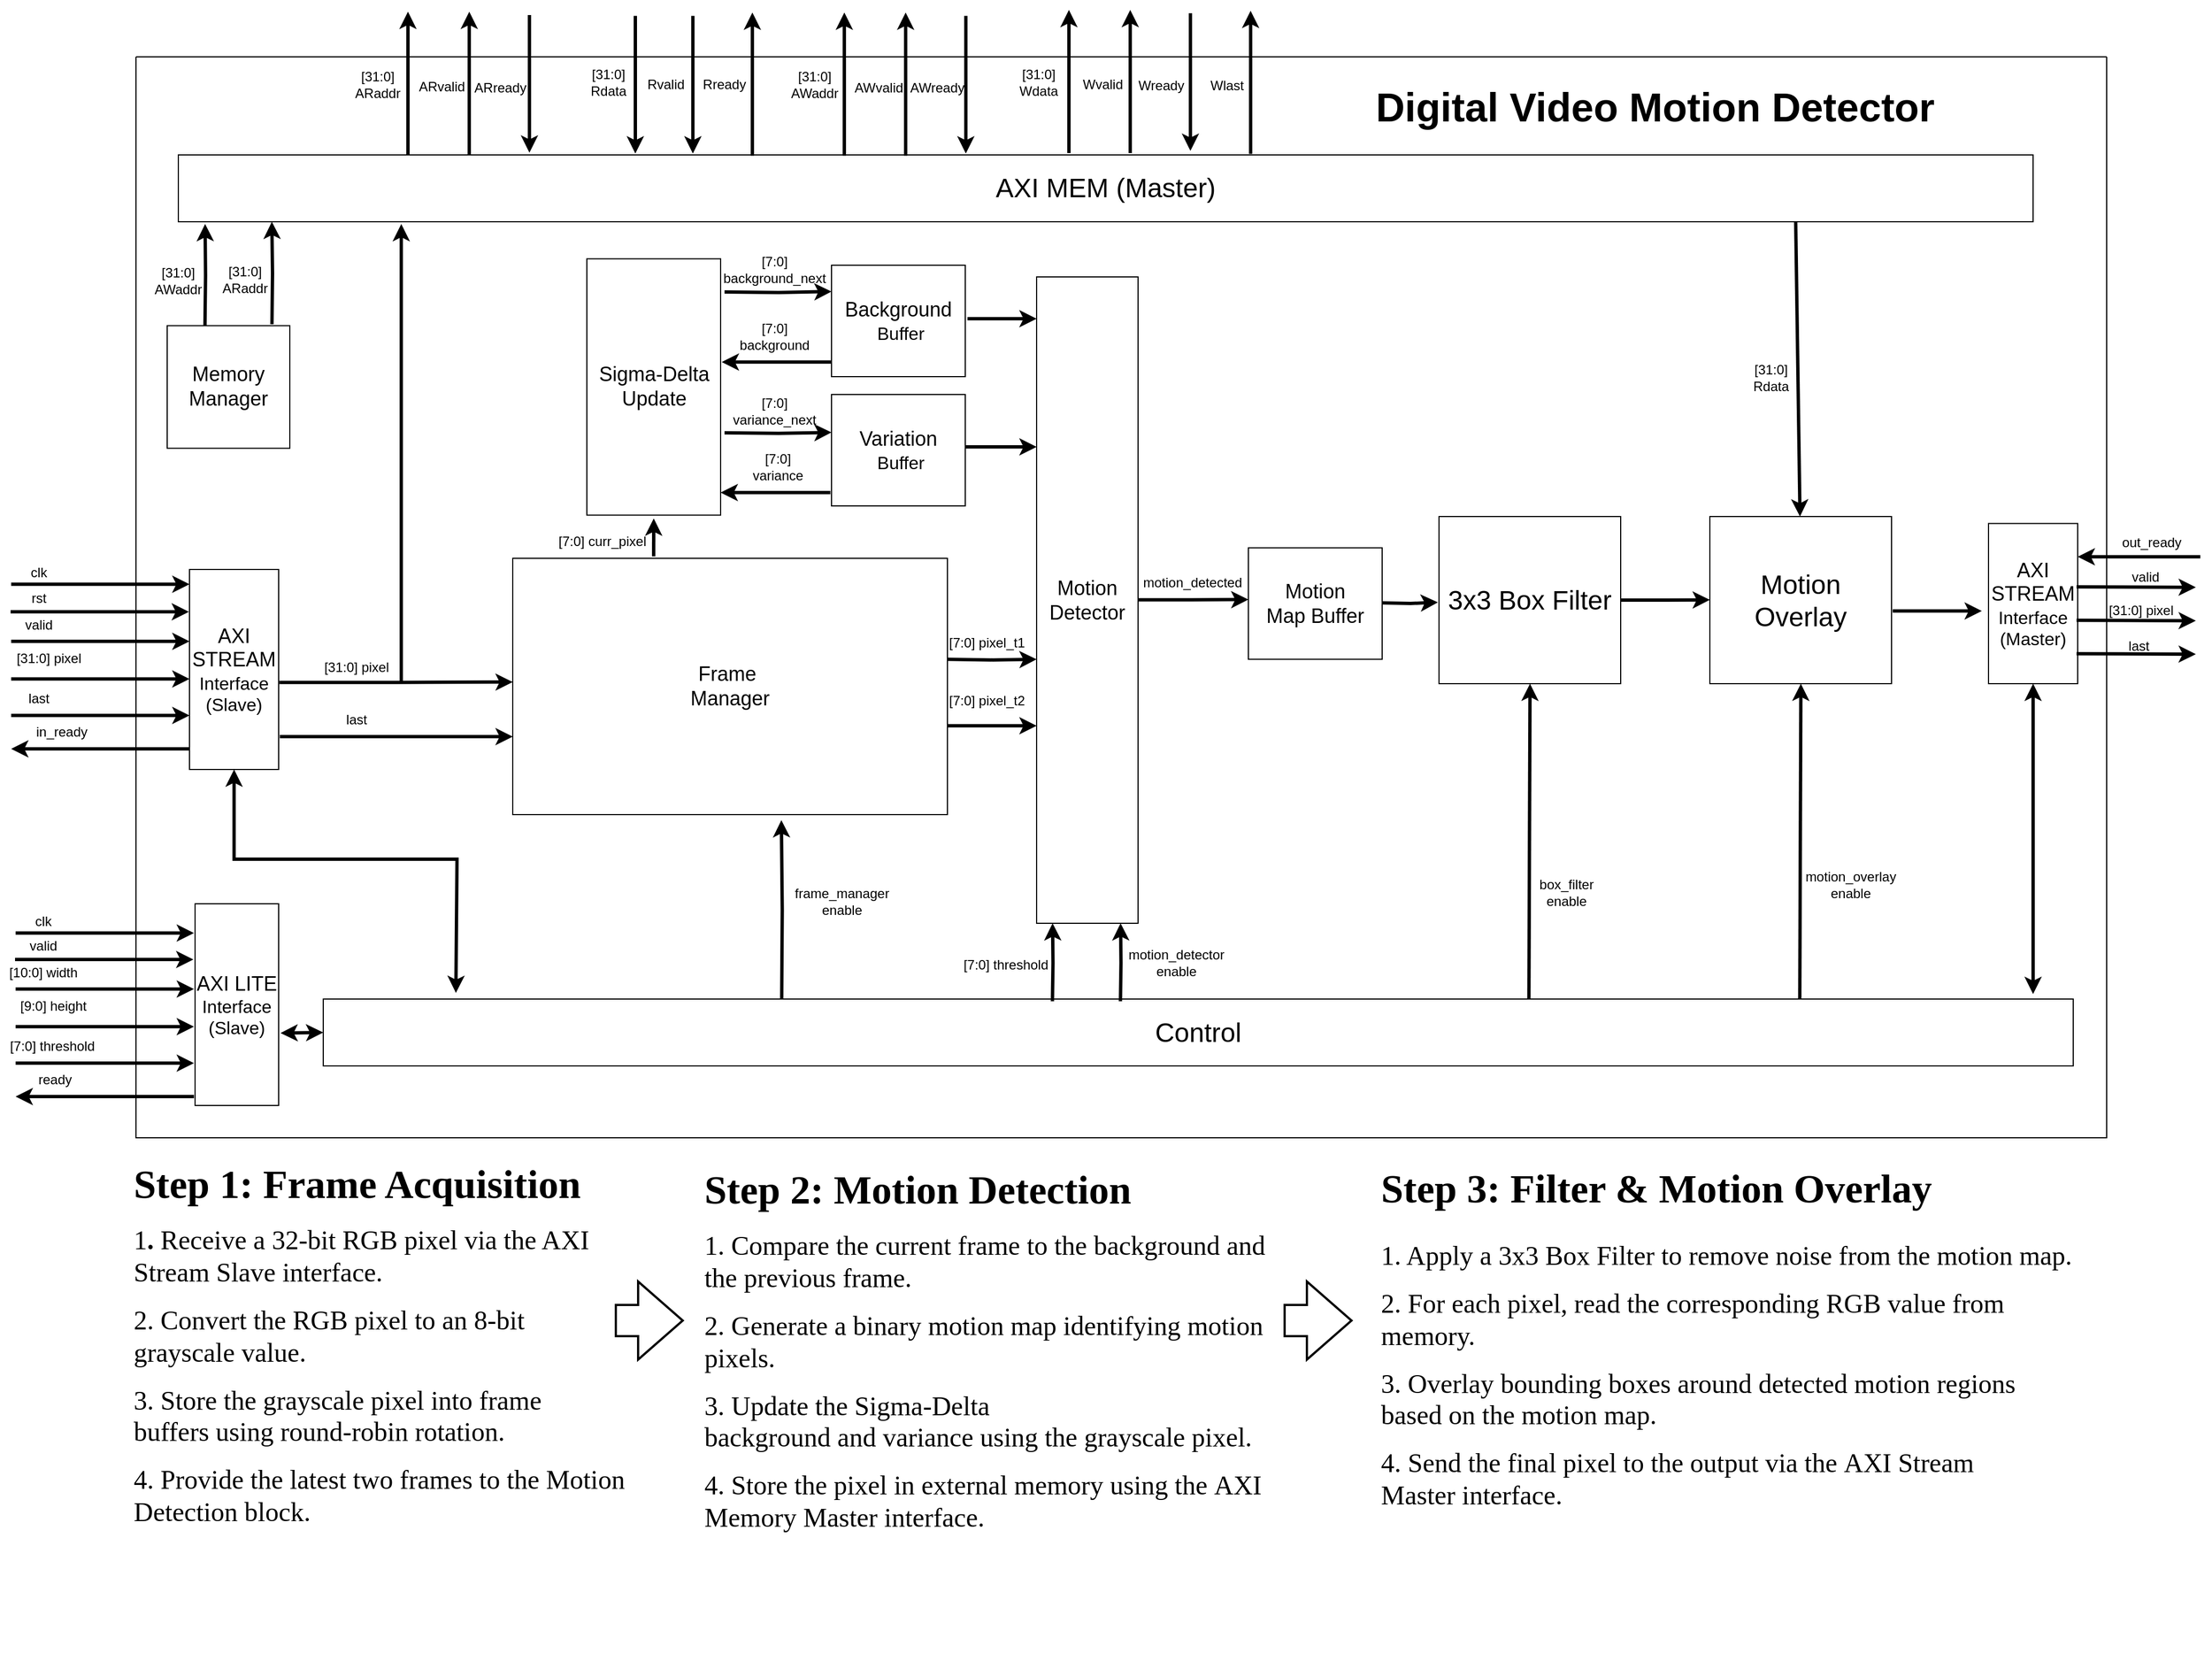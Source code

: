 <mxfile version="27.0.3">
  <diagram name="Page-1" id="8psTu5joOEkHxSPbt8DS">
    <mxGraphModel dx="3530" dy="2843" grid="1" gridSize="10" guides="1" tooltips="1" connect="1" arrows="1" fold="1" page="1" pageScale="1" pageWidth="827" pageHeight="1169" math="0" shadow="0">
      <root>
        <mxCell id="0" />
        <mxCell id="1" parent="0" />
        <mxCell id="5wcGb58u3SQSDJ49Bvyi-1" value="&lt;font style=&quot;font-size: 18px;&quot;&gt;AXI STREAM&lt;/font&gt;&lt;div&gt;&lt;font size=&quot;3&quot;&gt;Interface&lt;/font&gt;&lt;/div&gt;&lt;div&gt;&lt;font size=&quot;3&quot;&gt;(Slave)&lt;/font&gt;&lt;/div&gt;" style="rounded=0;whiteSpace=wrap;html=1;" parent="1" vertex="1">
          <mxGeometry x="160" y="20" width="80" height="179.5" as="geometry" />
        </mxCell>
        <mxCell id="5wcGb58u3SQSDJ49Bvyi-6" value="&lt;span style=&quot;font-size: 18px;&quot;&gt;Background&lt;/span&gt;&lt;br&gt;&lt;div&gt;&lt;font size=&quot;3&quot;&gt;&amp;nbsp;Buffer&lt;/font&gt;&lt;/div&gt;" style="rounded=0;whiteSpace=wrap;html=1;" parent="1" vertex="1">
          <mxGeometry x="736" y="-253" width="120" height="100" as="geometry" />
        </mxCell>
        <mxCell id="5wcGb58u3SQSDJ49Bvyi-7" value="&lt;span style=&quot;background-color: transparent; color: light-dark(rgb(0, 0, 0), rgb(255, 255, 255)); font-size: 18px;&quot;&gt;Variation&lt;/span&gt;&lt;div&gt;&lt;span style=&quot;font-size: medium; background-color: transparent; color: light-dark(rgb(0, 0, 0), rgb(255, 255, 255));&quot;&gt;&amp;nbsp;Buffer&lt;/span&gt;&lt;/div&gt;" style="rounded=0;whiteSpace=wrap;html=1;" parent="1" vertex="1">
          <mxGeometry x="736" y="-137" width="120" height="100" as="geometry" />
        </mxCell>
        <mxCell id="5wcGb58u3SQSDJ49Bvyi-8" value="&lt;font style=&quot;font-size: 24px;&quot;&gt;AXI MEM (Master)&lt;/font&gt;" style="whiteSpace=wrap;html=1;" parent="1" vertex="1">
          <mxGeometry x="150" y="-352" width="1664" height="60" as="geometry" />
        </mxCell>
        <mxCell id="5wcGb58u3SQSDJ49Bvyi-26" value="" style="edgeStyle=orthogonalEdgeStyle;rounded=0;orthogonalLoop=1;jettySize=auto;html=1;strokeWidth=3;" parent="1" edge="1">
          <mxGeometry relative="1" as="geometry">
            <mxPoint x="1110" y="47" as="targetPoint" />
            <mxPoint x="1010" y="47.28" as="sourcePoint" />
            <Array as="points">
              <mxPoint x="1059" y="47.28" />
            </Array>
          </mxGeometry>
        </mxCell>
        <mxCell id="5wcGb58u3SQSDJ49Bvyi-16" value="&lt;font style=&quot;font-size: 18px;&quot;&gt;Motion Detector&lt;/font&gt;" style="whiteSpace=wrap;html=1;" parent="1" vertex="1">
          <mxGeometry x="920" y="-242.5" width="91" height="580" as="geometry" />
        </mxCell>
        <mxCell id="5wcGb58u3SQSDJ49Bvyi-30" value="" style="edgeStyle=orthogonalEdgeStyle;rounded=0;orthogonalLoop=1;jettySize=auto;html=1;strokeWidth=3;" parent="1" source="5wcGb58u3SQSDJ49Bvyi-25" edge="1">
          <mxGeometry relative="1" as="geometry">
            <mxPoint x="1524" y="47.25" as="targetPoint" />
          </mxGeometry>
        </mxCell>
        <mxCell id="5wcGb58u3SQSDJ49Bvyi-25" value="&lt;font style=&quot;font-size: 24px;&quot;&gt;3x3 Box Filter&lt;/font&gt;" style="rounded=0;whiteSpace=wrap;html=1;" parent="1" vertex="1">
          <mxGeometry x="1281" y="-27.5" width="163" height="150" as="geometry" />
        </mxCell>
        <mxCell id="5wcGb58u3SQSDJ49Bvyi-29" value="" style="endArrow=classic;html=1;rounded=0;strokeWidth=3;exitX=0.872;exitY=0.996;exitDx=0;exitDy=0;exitPerimeter=0;" parent="1" source="5wcGb58u3SQSDJ49Bvyi-8" edge="1">
          <mxGeometry width="50" height="50" relative="1" as="geometry">
            <mxPoint x="1600" y="-290" as="sourcePoint" />
            <mxPoint x="1604.87" y="-27.5" as="targetPoint" />
          </mxGeometry>
        </mxCell>
        <mxCell id="82p9OovAjXmLQtIsP7t_-12" value="&lt;span style=&quot;font-size: 18px;&quot;&gt;Sigma-Delta&lt;/span&gt;&lt;div&gt;&lt;span style=&quot;font-size: 18px;&quot;&gt;Update&lt;/span&gt;&lt;/div&gt;" style="rounded=0;whiteSpace=wrap;html=1;" parent="1" vertex="1">
          <mxGeometry x="516.5" y="-258.75" width="120" height="230" as="geometry" />
        </mxCell>
        <mxCell id="82p9OovAjXmLQtIsP7t_-16" value="" style="edgeStyle=orthogonalEdgeStyle;rounded=0;orthogonalLoop=1;jettySize=auto;html=1;strokeWidth=3;" parent="1" edge="1">
          <mxGeometry relative="1" as="geometry">
            <mxPoint x="920" y="-205" as="targetPoint" />
            <mxPoint x="858" y="-205" as="sourcePoint" />
          </mxGeometry>
        </mxCell>
        <mxCell id="82p9OovAjXmLQtIsP7t_-17" value="" style="edgeStyle=orthogonalEdgeStyle;rounded=0;orthogonalLoop=1;jettySize=auto;html=1;strokeWidth=3;" parent="1" edge="1">
          <mxGeometry relative="1" as="geometry">
            <mxPoint x="920" y="-90" as="targetPoint" />
            <mxPoint x="856" y="-90" as="sourcePoint" />
          </mxGeometry>
        </mxCell>
        <mxCell id="82p9OovAjXmLQtIsP7t_-18" value="&lt;font style=&quot;font-size: 24px;&quot;&gt;Motion Overlay&lt;/font&gt;" style="rounded=0;whiteSpace=wrap;html=1;" parent="1" vertex="1">
          <mxGeometry x="1524" y="-27.5" width="163" height="150" as="geometry" />
        </mxCell>
        <mxCell id="5wcGb58u3SQSDJ49Bvyi-28" value="&lt;font style=&quot;font-size: 18px;&quot;&gt;AXI STREAM&lt;/font&gt;&lt;div&gt;&lt;font size=&quot;3&quot;&gt;Interface&lt;/font&gt;&lt;/div&gt;&lt;div&gt;&lt;font size=&quot;3&quot;&gt;(Master)&lt;/font&gt;&lt;/div&gt;" style="rounded=0;whiteSpace=wrap;html=1;" parent="1" vertex="1">
          <mxGeometry x="1774" y="-21.25" width="80" height="143.75" as="geometry" />
        </mxCell>
        <mxCell id="82p9OovAjXmLQtIsP7t_-20" value="" style="edgeStyle=orthogonalEdgeStyle;rounded=0;orthogonalLoop=1;jettySize=auto;html=1;strokeWidth=3;" parent="1" edge="1">
          <mxGeometry relative="1" as="geometry">
            <mxPoint x="1688" y="57.25" as="sourcePoint" />
            <mxPoint x="1768" y="57.25" as="targetPoint" />
          </mxGeometry>
        </mxCell>
        <mxCell id="1Rf1SUsvrOOBmwsHc8l4-15" value="" style="swimlane;startSize=0;" parent="1" vertex="1">
          <mxGeometry x="112" y="-440" width="1768" height="970" as="geometry" />
        </mxCell>
        <mxCell id="1Rf1SUsvrOOBmwsHc8l4-16" value="&lt;font style=&quot;font-size: 36px;&quot;&gt;&lt;b&gt;Digital Video Motion Detector&lt;/b&gt;&lt;/font&gt;" style="text;html=1;align=center;verticalAlign=middle;whiteSpace=wrap;rounded=0;" parent="1Rf1SUsvrOOBmwsHc8l4-15" vertex="1">
          <mxGeometry x="1098" y="30" width="530" height="30" as="geometry" />
        </mxCell>
        <mxCell id="1Rf1SUsvrOOBmwsHc8l4-17" value="&lt;font style=&quot;font-size: 18px;&quot;&gt;AXI LITE&lt;/font&gt;&lt;div&gt;&lt;font size=&quot;3&quot;&gt;Interface&lt;/font&gt;&lt;/div&gt;&lt;div&gt;&lt;font size=&quot;3&quot;&gt;(Slave)&lt;/font&gt;&lt;/div&gt;" style="whiteSpace=wrap;html=1;" parent="1" vertex="1">
          <mxGeometry x="165" y="320" width="75" height="181" as="geometry" />
        </mxCell>
        <mxCell id="1Rf1SUsvrOOBmwsHc8l4-18" value="&lt;font style=&quot;font-size: 24px;&quot;&gt;Control&lt;/font&gt;" style="rounded=0;whiteSpace=wrap;html=1;" parent="1" vertex="1">
          <mxGeometry x="280" y="405.5" width="1570" height="60" as="geometry" />
        </mxCell>
        <mxCell id="1Rf1SUsvrOOBmwsHc8l4-19" value="" style="endArrow=classic;startArrow=classic;html=1;rounded=0;exitX=1.022;exitY=0.641;exitDx=0;exitDy=0;entryX=0;entryY=0.5;entryDx=0;entryDy=0;strokeWidth=3;exitPerimeter=0;" parent="1" source="1Rf1SUsvrOOBmwsHc8l4-17" target="1Rf1SUsvrOOBmwsHc8l4-18" edge="1">
          <mxGeometry width="50" height="50" relative="1" as="geometry">
            <mxPoint x="354" y="125.5" as="sourcePoint" />
            <mxPoint x="404" y="75.5" as="targetPoint" />
          </mxGeometry>
        </mxCell>
        <mxCell id="NFXl4zrB0YOdTl866a_t-1" value="" style="edgeStyle=orthogonalEdgeStyle;rounded=0;orthogonalLoop=1;jettySize=auto;html=1;strokeWidth=3;" parent="1" edge="1">
          <mxGeometry relative="1" as="geometry">
            <mxPoint x="1230" y="50" as="sourcePoint" />
            <mxPoint x="1280" y="49.5" as="targetPoint" />
          </mxGeometry>
        </mxCell>
        <mxCell id="NFXl4zrB0YOdTl866a_t-2" value="&lt;span style=&quot;font-size: 18px;&quot;&gt;Motion&lt;/span&gt;&lt;div&gt;&lt;span style=&quot;font-size: 18px;&quot;&gt;Map Buffer&lt;/span&gt;&lt;/div&gt;" style="rounded=0;whiteSpace=wrap;html=1;" parent="1" vertex="1">
          <mxGeometry x="1110" y="0.62" width="120" height="100" as="geometry" />
        </mxCell>
        <mxCell id="YUo0tV-gyAyulcyTNa2H-4" value="" style="edgeStyle=orthogonalEdgeStyle;rounded=0;orthogonalLoop=1;jettySize=auto;html=1;strokeWidth=3;" parent="1" edge="1">
          <mxGeometry relative="1" as="geometry">
            <mxPoint x="920" y="160.25" as="targetPoint" />
            <mxPoint x="840" y="160.3" as="sourcePoint" />
          </mxGeometry>
        </mxCell>
        <mxCell id="YUo0tV-gyAyulcyTNa2H-10" value="" style="endArrow=classic;html=1;rounded=0;strokeWidth=3;entryX=0.5;entryY=1;entryDx=0;entryDy=0;exitX=0.978;exitY=0.007;exitDx=0;exitDy=0;exitPerimeter=0;" parent="1" edge="1">
          <mxGeometry width="50" height="50" relative="1" as="geometry">
            <mxPoint x="1604.67" y="405.5" as="sourcePoint" />
            <mxPoint x="1605.67" y="122.5" as="targetPoint" />
          </mxGeometry>
        </mxCell>
        <mxCell id="YUo0tV-gyAyulcyTNa2H-11" value="" style="endArrow=classic;html=1;rounded=0;strokeWidth=3;entryX=0.5;entryY=1;entryDx=0;entryDy=0;exitX=0.978;exitY=0.007;exitDx=0;exitDy=0;exitPerimeter=0;" parent="1" edge="1">
          <mxGeometry width="50" height="50" relative="1" as="geometry">
            <mxPoint x="1361.67" y="405.5" as="sourcePoint" />
            <mxPoint x="1362.67" y="122.5" as="targetPoint" />
          </mxGeometry>
        </mxCell>
        <mxCell id="YUo0tV-gyAyulcyTNa2H-13" value="" style="edgeStyle=orthogonalEdgeStyle;rounded=0;orthogonalLoop=1;jettySize=auto;html=1;strokeWidth=3;" parent="1" edge="1">
          <mxGeometry relative="1" as="geometry">
            <mxPoint x="995.32" y="337.5" as="targetPoint" />
            <mxPoint x="995.2" y="407.5" as="sourcePoint" />
          </mxGeometry>
        </mxCell>
        <mxCell id="YUo0tV-gyAyulcyTNa2H-15" value="" style="endArrow=classic;startArrow=classic;html=1;rounded=0;exitX=0.5;exitY=1;exitDx=0;exitDy=0;strokeWidth=3;" parent="1" source="5wcGb58u3SQSDJ49Bvyi-28" edge="1">
          <mxGeometry width="50" height="50" relative="1" as="geometry">
            <mxPoint x="620" y="700" as="sourcePoint" />
            <mxPoint x="1814" y="401" as="targetPoint" />
          </mxGeometry>
        </mxCell>
        <mxCell id="YUo0tV-gyAyulcyTNa2H-16" value="" style="endArrow=classic;startArrow=classic;html=1;rounded=0;exitX=0.5;exitY=1;exitDx=0;exitDy=0;strokeWidth=3;" parent="1" edge="1">
          <mxGeometry width="50" height="50" relative="1" as="geometry">
            <mxPoint x="200" y="199.5" as="sourcePoint" />
            <mxPoint x="399" y="400" as="targetPoint" />
            <Array as="points">
              <mxPoint x="200" y="280" />
              <mxPoint x="400" y="280" />
            </Array>
          </mxGeometry>
        </mxCell>
        <mxCell id="KWNy_G2wFi_E8i1F_-4x-1" value="&lt;span style=&quot;font-size: 18px;&quot;&gt;Frame&amp;nbsp;&lt;/span&gt;&lt;div&gt;&lt;span style=&quot;font-size: 18px;&quot;&gt;Manager&lt;/span&gt;&lt;/div&gt;" style="rounded=0;whiteSpace=wrap;html=1;" parent="1" vertex="1">
          <mxGeometry x="450" y="10" width="390" height="230" as="geometry" />
        </mxCell>
        <mxCell id="KWNy_G2wFi_E8i1F_-4x-2" value="" style="edgeStyle=orthogonalEdgeStyle;rounded=0;orthogonalLoop=1;jettySize=auto;html=1;strokeWidth=3;" parent="1" edge="1">
          <mxGeometry relative="1" as="geometry">
            <mxPoint x="920" y="100.62" as="targetPoint" />
            <mxPoint x="840" y="100.67" as="sourcePoint" />
          </mxGeometry>
        </mxCell>
        <mxCell id="Wih975mYUc9LBkL0XSU5-4" value="&lt;h3 class=&quot;&quot; data-end=&quot;190&quot; data-start=&quot;157&quot;&gt;&lt;strong data-end=&quot;190&quot; data-start=&quot;161&quot;&gt;&lt;font face=&quot;Times New Roman&quot; style=&quot;font-size: 36px;&quot;&gt;Step 1: Frame Acquisition&lt;/font&gt;&lt;/strong&gt;&lt;/h3&gt;&lt;h3 class=&quot;&quot; data-end=&quot;190&quot; data-start=&quot;157&quot;&gt;&lt;font face=&quot;Times New Roman&quot; style=&quot;font-size: 24px;&quot;&gt;&lt;span style=&quot;font-weight: normal;&quot; data-end=&quot;190&quot; data-start=&quot;161&quot;&gt;1&lt;/span&gt;&lt;strong style=&quot;&quot; data-end=&quot;190&quot; data-start=&quot;161&quot;&gt;.&amp;nbsp;&lt;/strong&gt;&lt;span style=&quot;background-color: transparent; color: light-dark(rgb(0, 0, 0), rgb(255, 255, 255)); font-weight: normal;&quot;&gt;Receive a 32-bit RGB pixel via the &lt;/span&gt;&lt;span style=&quot;background-color: transparent; color: light-dark(rgb(0, 0, 0), rgb(255, 255, 255)); font-weight: normal;&quot; data-end=&quot;248&quot; data-start=&quot;228&quot;&gt;AXI Stream Slave&lt;/span&gt;&lt;span style=&quot;background-color: transparent; color: light-dark(rgb(0, 0, 0), rgb(255, 255, 255)); font-weight: normal;&quot;&gt; interface.&lt;/span&gt;&lt;/font&gt;&lt;/h3&gt;&lt;h3 class=&quot;&quot; data-end=&quot;190&quot; data-start=&quot;157&quot;&gt;&lt;font style=&quot;background-color: transparent; color: light-dark(rgb(0, 0, 0), rgb(255, 255, 255)); font-size: 12px; font-weight: normal;&quot; face=&quot;Times New Roman&quot;&gt;&lt;span style=&quot;font-size: 24px;&quot;&gt;2.&amp;nbsp;&lt;/span&gt;&lt;/font&gt;&lt;span style=&quot;background-color: transparent; color: light-dark(rgb(0, 0, 0), rgb(255, 255, 255)); font-weight: normal; font-size: 24px; font-family: &amp;quot;Times New Roman&amp;quot;;&quot;&gt;Convert the RGB pixel to an 8-bit grayscale value.&lt;/span&gt;&lt;/h3&gt;&lt;div&gt;&lt;h3 class=&quot;&quot; data-end=&quot;377&quot; data-start=&quot;348&quot;&gt;&lt;font style=&quot;font-size: 24px;&quot; face=&quot;Times New Roman&quot;&gt;&lt;span style=&quot;background-color: transparent; color: light-dark(rgb(0, 0, 0), rgb(255, 255, 255)); font-weight: normal;&quot;&gt;3. Store the grayscale pixel into&amp;nbsp;&lt;/span&gt;&lt;span style=&quot;background-color: transparent; color: light-dark(rgb(0, 0, 0), rgb(255, 255, 255)); font-weight: normal;&quot; data-end=&quot;569&quot; data-start=&quot;552&quot;&gt;frame buffers&lt;/span&gt;&lt;span style=&quot;background-color: transparent; color: light-dark(rgb(0, 0, 0), rgb(255, 255, 255)); font-weight: normal;&quot;&gt;&amp;nbsp;using round-robin rotation.&lt;/span&gt;&lt;/font&gt;&lt;/h3&gt;&lt;/div&gt;&lt;div&gt;&lt;h3 class=&quot;&quot; data-end=&quot;377&quot; data-start=&quot;348&quot;&gt;&lt;font style=&quot;font-size: 24px;&quot; face=&quot;Times New Roman&quot;&gt;&lt;span style=&quot;background-color: transparent; color: light-dark(rgb(0, 0, 0), rgb(255, 255, 255)); font-weight: normal;&quot;&gt;4. Provide the latest two frames to the&amp;nbsp;&lt;/span&gt;&lt;span style=&quot;background-color: transparent; color: light-dark(rgb(0, 0, 0), rgb(255, 255, 255)); font-weight: normal;&quot; data-end=&quot;659&quot; data-start=&quot;639&quot;&gt;Motion Detection&lt;/span&gt;&lt;span style=&quot;background-color: transparent; color: light-dark(rgb(0, 0, 0), rgb(255, 255, 255)); font-weight: normal;&quot;&gt;&amp;nbsp;block.&lt;/span&gt;&lt;/font&gt;&lt;/h3&gt;&lt;/div&gt;&lt;div&gt;&lt;font style=&quot;font-size: 24px;&quot; face=&quot;Times New Roman&quot;&gt;&lt;span style=&quot;background-color: transparent; color: light-dark(rgb(0, 0, 0), rgb(255, 255, 255)); font-weight: normal;&quot;&gt;&lt;br&gt;&lt;/span&gt;&lt;/font&gt;&lt;/div&gt;" style="text;html=1;whiteSpace=wrap;overflow=hidden;rounded=0;" parent="1" vertex="1">
          <mxGeometry x="107.5" y="530" width="446" height="440" as="geometry" />
        </mxCell>
        <mxCell id="Wih975mYUc9LBkL0XSU5-5" value="&lt;h3 class=&quot;&quot; data-end=&quot;705&quot; data-start=&quot;673&quot;&gt;&lt;strong data-end=&quot;705&quot; data-start=&quot;677&quot;&gt;&lt;font style=&quot;font-size: 36px;&quot; face=&quot;Times New Roman&quot;&gt;Step 2: Motion Detection&lt;/font&gt;&lt;/strong&gt;&lt;/h3&gt;&lt;h3 class=&quot;&quot; data-end=&quot;705&quot; data-start=&quot;673&quot;&gt;&lt;font style=&quot;font-size: 24px;&quot; face=&quot;Times New Roman&quot;&gt;&lt;span style=&quot;background-color: transparent; color: light-dark(rgb(0, 0, 0), rgb(255, 255, 255));&quot;&gt;&lt;span style=&quot;font-weight: normal;&quot;&gt;1.&lt;/span&gt;&amp;nbsp;&lt;/span&gt;&lt;span style=&quot;background-color: transparent; color: light-dark(rgb(0, 0, 0), rgb(255, 255, 255)); font-weight: normal;&quot;&gt;Compare the current frame to the background and the previous frame.&lt;/span&gt;&lt;/font&gt;&lt;/h3&gt;&lt;h3 class=&quot;&quot; data-end=&quot;705&quot; data-start=&quot;673&quot;&gt;&lt;font style=&quot;font-size: 24px;&quot; face=&quot;Times New Roman&quot;&gt;&lt;span style=&quot;background-color: transparent; color: light-dark(rgb(0, 0, 0), rgb(255, 255, 255)); font-weight: normal;&quot;&gt;2. Generate a binary&amp;nbsp;&lt;/span&gt;&lt;span style=&quot;background-color: transparent; color: light-dark(rgb(0, 0, 0), rgb(255, 255, 255)); font-weight: normal;&quot; data-end=&quot;812&quot; data-start=&quot;798&quot;&gt;motion map&lt;/span&gt;&lt;span style=&quot;background-color: transparent; color: light-dark(rgb(0, 0, 0), rgb(255, 255, 255)); font-weight: normal;&quot;&gt;&amp;nbsp;identifying motion pixels.&lt;/span&gt;&lt;/font&gt;&lt;/h3&gt;&lt;h3 class=&quot;&quot; data-end=&quot;377&quot; data-start=&quot;348&quot;&gt;&lt;font style=&quot;font-size: 24px;&quot; face=&quot;Times New Roman&quot;&gt;&lt;span style=&quot;background-color: transparent; color: light-dark(rgb(0, 0, 0), rgb(255, 255, 255)); font-weight: normal;&quot;&gt;3. Update the&amp;nbsp;&lt;/span&gt;&lt;span style=&quot;font-weight: normal;&quot;&gt;&lt;span style=&quot;background-color: transparent; color: light-dark(rgb(0, 0, 0), rgb(255, 255, 255));&quot; data-end=&quot;472&quot; data-start=&quot;446&quot;&gt;Sigma-Delta background&lt;/span&gt;&lt;span style=&quot;background-color: transparent; color: light-dark(rgb(0, 0, 0), rgb(255, 255, 255));&quot;&gt;&amp;nbsp;&lt;/span&gt;&lt;/span&gt;&lt;span style=&quot;background-color: transparent; color: light-dark(rgb(0, 0, 0), rgb(255, 255, 255)); font-weight: normal;&quot;&gt;and&amp;nbsp;&lt;/span&gt;&lt;span style=&quot;background-color: transparent; color: light-dark(rgb(0, 0, 0), rgb(255, 255, 255)); font-weight: normal;&quot; data-end=&quot;489&quot; data-start=&quot;477&quot;&gt;variance&lt;/span&gt;&lt;span style=&quot;background-color: transparent; color: light-dark(rgb(0, 0, 0), rgb(255, 255, 255)); font-weight: normal;&quot;&gt;&amp;nbsp;using the grayscale pixel.&lt;/span&gt;&lt;/font&gt;&lt;/h3&gt;&lt;div&gt;&lt;font face=&quot;Times New Roman&quot;&gt;&lt;span style=&quot;font-size: 24px;&quot;&gt;4.&amp;nbsp;&lt;/span&gt;&lt;/font&gt;&lt;span style=&quot;font-size: 24px; font-family: &amp;quot;Times New Roman&amp;quot;; background-color: transparent; color: light-dark(rgb(0, 0, 0), rgb(255, 255, 255));&quot;&gt;Store the pixel in external memory using the&amp;nbsp;&lt;/span&gt;&lt;span style=&quot;font-size: 24px; font-family: &amp;quot;Times New Roman&amp;quot;; background-color: transparent; color: light-dark(rgb(0, 0, 0), rgb(255, 255, 255));&quot; data-end=&quot;330&quot; data-start=&quot;309&quot;&gt;AXI Memory Master&lt;/span&gt;&lt;span style=&quot;font-size: 24px; font-family: &amp;quot;Times New Roman&amp;quot;; background-color: transparent; color: light-dark(rgb(0, 0, 0), rgb(255, 255, 255));&quot;&gt;&amp;nbsp;interface.&lt;/span&gt;&lt;/div&gt;&lt;h3 class=&quot;&quot; data-end=&quot;377&quot; data-start=&quot;348&quot;&gt;&lt;div&gt;&lt;/div&gt;&lt;/h3&gt;&lt;h1 style=&quot;margin-top: 0px;&quot;&gt;&lt;ul data-end=&quot;907&quot; data-start=&quot;706&quot;&gt;&lt;br&gt;&lt;/ul&gt;&lt;/h1&gt;" style="text;html=1;whiteSpace=wrap;overflow=hidden;rounded=0;" parent="1" vertex="1">
          <mxGeometry x="620" y="535" width="508" height="460" as="geometry" />
        </mxCell>
        <mxCell id="Wih975mYUc9LBkL0XSU5-8" value="" style="verticalLabelPosition=bottom;verticalAlign=top;html=1;strokeWidth=2;shape=mxgraph.arrows2.arrow;dy=0.6;dx=40;notch=0;" parent="1" vertex="1">
          <mxGeometry x="542.5" y="659" width="60" height="70" as="geometry" />
        </mxCell>
        <mxCell id="Wih975mYUc9LBkL0XSU5-10" value="&lt;h3 class=&quot;&quot; data-end=&quot;377&quot; data-start=&quot;348&quot;&gt;&lt;strong data-end=&quot;377&quot; data-start=&quot;352&quot;&gt;&lt;font style=&quot;font-size: 36px;&quot; face=&quot;Times New Roman&quot;&gt;Step 3: Filter &amp;amp;&amp;nbsp;&lt;/font&gt;&lt;/strong&gt;&lt;strong style=&quot;background-color: transparent; color: light-dark(rgb(0, 0, 0), rgb(255, 255, 255)); font-size: 12px;&quot; data-end=&quot;953&quot; data-start=&quot;918&quot;&gt;&lt;font style=&quot;font-size: 36px;&quot; face=&quot;Times New Roman&quot;&gt;Motion Overlay&amp;nbsp;&lt;/font&gt;&lt;/strong&gt;&lt;/h3&gt;&lt;h1 style=&quot;margin-top: 0px;&quot;&gt;&lt;ul data-end=&quot;907&quot; data-start=&quot;706&quot;&gt;&lt;/ul&gt;&lt;/h1&gt;&lt;h3 class=&quot;&quot; data-end=&quot;377&quot; data-start=&quot;348&quot;&gt;&lt;span style=&quot;font-size: 24px; font-family: &amp;quot;Times New Roman&amp;quot;; background-color: transparent; color: light-dark(rgb(0, 0, 0), rgb(255, 255, 255)); font-weight: normal;&quot;&gt;1. Apply a&amp;nbsp;&lt;/span&gt;&lt;span style=&quot;font-size: 24px; font-family: &amp;quot;Times New Roman&amp;quot;; background-color: transparent; color: light-dark(rgb(0, 0, 0), rgb(255, 255, 255)); font-weight: normal;&quot; data-end=&quot;870&quot; data-start=&quot;852&quot;&gt;3x3 Box Filter&lt;/span&gt;&lt;span style=&quot;font-size: 24px; font-family: &amp;quot;Times New Roman&amp;quot;; background-color: transparent; color: light-dark(rgb(0, 0, 0), rgb(255, 255, 255)); font-weight: normal;&quot;&gt;&amp;nbsp;to remove noise from the motion map.&lt;/span&gt;&lt;/h3&gt;&lt;div&gt;&lt;h3 class=&quot;&quot; data-end=&quot;953&quot; data-start=&quot;914&quot;&gt;&lt;font style=&quot;font-size: 24px;&quot; face=&quot;Times New Roman&quot;&gt;&lt;span style=&quot;background-color: transparent; color: light-dark(rgb(0, 0, 0), rgb(255, 255, 255));&quot;&gt;&lt;span style=&quot;font-weight: normal;&quot;&gt;2.&lt;/span&gt;&amp;nbsp;&lt;/span&gt;&lt;span style=&quot;background-color: transparent; color: light-dark(rgb(0, 0, 0), rgb(255, 255, 255)); font-weight: normal;&quot;&gt;For each pixel, read the corresponding RGB value from memory.&lt;/span&gt;&lt;/font&gt;&lt;/h3&gt;&lt;h3 class=&quot;&quot; data-end=&quot;953&quot; data-start=&quot;914&quot;&gt;&lt;font style=&quot;font-size: 24px;&quot; face=&quot;Times New Roman&quot;&gt;&lt;span style=&quot;background-color: transparent; color: light-dark(rgb(0, 0, 0), rgb(255, 255, 255)); font-weight: normal;&quot;&gt;3. Overlay&amp;nbsp;&lt;/span&gt;&lt;span style=&quot;font-weight: normal;&quot;&gt;&lt;span style=&quot;background-color: transparent; color: light-dark(rgb(0, 0, 0), rgb(255, 255, 255));&quot; data-end=&quot;1048&quot; data-start=&quot;1030&quot;&gt;bounding boxes&lt;/span&gt;&lt;span style=&quot;background-color: transparent; color: light-dark(rgb(0, 0, 0), rgb(255, 255, 255));&quot;&gt;&amp;nbsp;&lt;/span&gt;&lt;/span&gt;&lt;span style=&quot;background-color: transparent; color: light-dark(rgb(0, 0, 0), rgb(255, 255, 255)); font-weight: normal;&quot;&gt;around detected motion regions based on the motion map.&lt;/span&gt;&lt;/font&gt;&lt;/h3&gt;&lt;h3 class=&quot;&quot; data-end=&quot;953&quot; data-start=&quot;914&quot;&gt;&lt;font style=&quot;font-size: 24px;&quot; face=&quot;Times New Roman&quot;&gt;&lt;span style=&quot;background-color: transparent; color: light-dark(rgb(0, 0, 0), rgb(255, 255, 255)); font-weight: normal;&quot;&gt;4. Send the final pixel to the output via the&amp;nbsp;&lt;/span&gt;&lt;span style=&quot;background-color: transparent; color: light-dark(rgb(0, 0, 0), rgb(255, 255, 255)); font-weight: normal;&quot; data-end=&quot;1173&quot; data-start=&quot;1152&quot;&gt;AXI Stream Master&lt;/span&gt;&lt;span style=&quot;background-color: transparent; color: light-dark(rgb(0, 0, 0), rgb(255, 255, 255)); font-weight: normal;&quot;&gt;&amp;nbsp;interface.&lt;/span&gt;&lt;/font&gt;&lt;/h3&gt;&lt;/div&gt;" style="text;html=1;whiteSpace=wrap;overflow=hidden;rounded=0;" parent="1" vertex="1">
          <mxGeometry x="1226.5" y="534" width="630" height="420" as="geometry" />
        </mxCell>
        <mxCell id="Wih975mYUc9LBkL0XSU5-12" value="" style="verticalLabelPosition=bottom;verticalAlign=top;html=1;strokeWidth=2;shape=mxgraph.arrows2.arrow;dy=0.6;dx=40;notch=0;" parent="1" vertex="1">
          <mxGeometry x="1142.5" y="659" width="60" height="70" as="geometry" />
        </mxCell>
        <mxCell id="dtxXoNMcvbrdOsO5oj5G-2" value="" style="edgeStyle=orthogonalEdgeStyle;rounded=0;orthogonalLoop=1;jettySize=auto;html=1;strokeWidth=3;exitX=1.008;exitY=0.565;exitDx=0;exitDy=0;exitPerimeter=0;" parent="1" source="5wcGb58u3SQSDJ49Bvyi-1" edge="1">
          <mxGeometry relative="1" as="geometry">
            <mxPoint x="450" y="121" as="targetPoint" />
            <mxPoint x="250" y="121" as="sourcePoint" />
          </mxGeometry>
        </mxCell>
        <mxCell id="dtxXoNMcvbrdOsO5oj5G-5" value="&lt;span style=&quot;font-size: 18px;&quot;&gt;Memory&lt;/span&gt;&lt;br&gt;&lt;div&gt;&lt;span style=&quot;font-size: 18px;&quot;&gt;Manager&lt;/span&gt;&lt;/div&gt;" style="rounded=0;whiteSpace=wrap;html=1;" parent="1" vertex="1">
          <mxGeometry x="140" y="-198.75" width="110" height="110" as="geometry" />
        </mxCell>
        <mxCell id="dtxXoNMcvbrdOsO5oj5G-6" value="" style="edgeStyle=orthogonalEdgeStyle;rounded=0;orthogonalLoop=1;jettySize=auto;html=1;strokeWidth=3;" parent="1" edge="1">
          <mxGeometry relative="1" as="geometry">
            <mxPoint x="174" y="-290" as="targetPoint" />
            <mxPoint x="173.89" y="-198.75" as="sourcePoint" />
          </mxGeometry>
        </mxCell>
        <mxCell id="dtxXoNMcvbrdOsO5oj5G-9" value="" style="edgeStyle=orthogonalEdgeStyle;rounded=0;orthogonalLoop=1;jettySize=auto;html=1;strokeWidth=3;exitX=0.487;exitY=0;exitDx=0;exitDy=0;exitPerimeter=0;" parent="1" edge="1">
          <mxGeometry relative="1" as="geometry">
            <mxPoint x="576.5" y="-25.75" as="targetPoint" />
            <mxPoint x="576.43" y="8.25" as="sourcePoint" />
          </mxGeometry>
        </mxCell>
        <mxCell id="XOc9_vDRdyOMPMZFaufi-3" value="" style="endArrow=classic;html=1;rounded=0;exitX=0;exitY=0.318;exitDx=0;exitDy=0;exitPerimeter=0;strokeWidth=3;" edge="1" parent="1">
          <mxGeometry width="50" height="50" relative="1" as="geometry">
            <mxPoint x="160" y="181" as="sourcePoint" />
            <mxPoint y="181" as="targetPoint" />
          </mxGeometry>
        </mxCell>
        <mxCell id="XOc9_vDRdyOMPMZFaufi-4" value="" style="endArrow=classic;html=1;rounded=0;strokeWidth=3;" edge="1" parent="1">
          <mxGeometry width="50" height="50" relative="1" as="geometry">
            <mxPoint y="151" as="sourcePoint" />
            <mxPoint x="160" y="151" as="targetPoint" />
          </mxGeometry>
        </mxCell>
        <mxCell id="XOc9_vDRdyOMPMZFaufi-8" value="[31:0] pixel" style="text;html=1;align=center;verticalAlign=middle;whiteSpace=wrap;rounded=0;" vertex="1" parent="1">
          <mxGeometry x="-1.5" y="84.5" width="70" height="30" as="geometry" />
        </mxCell>
        <mxCell id="XOc9_vDRdyOMPMZFaufi-9" value="valid" style="text;html=1;align=center;verticalAlign=middle;whiteSpace=wrap;rounded=0;" vertex="1" parent="1">
          <mxGeometry x="-10" y="54.5" width="70" height="30" as="geometry" />
        </mxCell>
        <mxCell id="XOc9_vDRdyOMPMZFaufi-10" value="last" style="text;html=1;align=center;verticalAlign=middle;whiteSpace=wrap;rounded=0;" vertex="1" parent="1">
          <mxGeometry x="-10" y="121" width="70" height="30" as="geometry" />
        </mxCell>
        <mxCell id="XOc9_vDRdyOMPMZFaufi-11" value="in_ready" style="text;html=1;align=center;verticalAlign=middle;resizable=0;points=[];autosize=1;strokeColor=none;fillColor=none;" vertex="1" parent="1">
          <mxGeometry x="9.5" y="151" width="70" height="30" as="geometry" />
        </mxCell>
        <mxCell id="XOc9_vDRdyOMPMZFaufi-27" value="[7:0] pixel_t1" style="text;html=1;align=center;verticalAlign=middle;resizable=0;points=[];autosize=1;strokeColor=none;fillColor=none;" vertex="1" parent="1">
          <mxGeometry x="830" y="70.62" width="90" height="30" as="geometry" />
        </mxCell>
        <mxCell id="XOc9_vDRdyOMPMZFaufi-28" value="[7:0] pixel_t2" style="text;html=1;align=center;verticalAlign=middle;resizable=0;points=[];autosize=1;strokeColor=none;fillColor=none;" vertex="1" parent="1">
          <mxGeometry x="830" y="122.5" width="90" height="30" as="geometry" />
        </mxCell>
        <mxCell id="XOc9_vDRdyOMPMZFaufi-29" value="[7:0] curr_pixel" style="text;html=1;align=center;verticalAlign=middle;resizable=0;points=[];autosize=1;strokeColor=none;fillColor=none;" vertex="1" parent="1">
          <mxGeometry x="480" y="-20" width="100" height="30" as="geometry" />
        </mxCell>
        <mxCell id="XOc9_vDRdyOMPMZFaufi-31" value="" style="edgeStyle=orthogonalEdgeStyle;rounded=0;orthogonalLoop=1;jettySize=auto;html=1;strokeWidth=3;" edge="1" parent="1">
          <mxGeometry relative="1" as="geometry">
            <mxPoint x="736" y="-229.42" as="targetPoint" />
            <mxPoint x="640" y="-229" as="sourcePoint" />
          </mxGeometry>
        </mxCell>
        <mxCell id="XOc9_vDRdyOMPMZFaufi-32" value="" style="edgeStyle=orthogonalEdgeStyle;rounded=0;orthogonalLoop=1;jettySize=auto;html=1;strokeWidth=3;" edge="1" parent="1">
          <mxGeometry relative="1" as="geometry">
            <mxPoint x="736" y="-103.0" as="targetPoint" />
            <mxPoint x="640" y="-102.58" as="sourcePoint" />
          </mxGeometry>
        </mxCell>
        <mxCell id="XOc9_vDRdyOMPMZFaufi-34" value="clk" style="text;html=1;align=center;verticalAlign=middle;whiteSpace=wrap;rounded=0;" vertex="1" parent="1">
          <mxGeometry x="-10" y="8" width="70" height="30" as="geometry" />
        </mxCell>
        <mxCell id="XOc9_vDRdyOMPMZFaufi-36" value="rst" style="text;html=1;align=center;verticalAlign=middle;whiteSpace=wrap;rounded=0;" vertex="1" parent="1">
          <mxGeometry x="-10" y="31.0" width="70" height="30" as="geometry" />
        </mxCell>
        <mxCell id="XOc9_vDRdyOMPMZFaufi-39" value="" style="edgeStyle=orthogonalEdgeStyle;rounded=0;orthogonalLoop=1;jettySize=auto;html=1;strokeWidth=3;entryX=1;entryY=0.5;entryDx=0;entryDy=0;" edge="1" parent="1">
          <mxGeometry relative="1" as="geometry">
            <mxPoint x="691" y="244.99" as="targetPoint" />
            <mxPoint x="691.3" y="404.99" as="sourcePoint" />
          </mxGeometry>
        </mxCell>
        <mxCell id="XOc9_vDRdyOMPMZFaufi-40" value="frame_manager&lt;div&gt;enable&lt;/div&gt;" style="text;html=1;align=center;verticalAlign=middle;resizable=0;points=[];autosize=1;strokeColor=none;fillColor=none;" vertex="1" parent="1">
          <mxGeometry x="690" y="297.5" width="110" height="40" as="geometry" />
        </mxCell>
        <mxCell id="XOc9_vDRdyOMPMZFaufi-41" value="[31:0] pixel" style="text;html=1;align=center;verticalAlign=middle;whiteSpace=wrap;rounded=0;" vertex="1" parent="1">
          <mxGeometry x="275" y="92.5" width="70" height="30" as="geometry" />
        </mxCell>
        <mxCell id="XOc9_vDRdyOMPMZFaufi-42" value="motion_detector&lt;div&gt;enable&lt;/div&gt;" style="text;html=1;align=center;verticalAlign=middle;resizable=0;points=[];autosize=1;strokeColor=none;fillColor=none;" vertex="1" parent="1">
          <mxGeometry x="990" y="353" width="110" height="40" as="geometry" />
        </mxCell>
        <mxCell id="XOc9_vDRdyOMPMZFaufi-45" value="" style="edgeStyle=orthogonalEdgeStyle;rounded=0;orthogonalLoop=1;jettySize=auto;html=1;strokeWidth=3;" edge="1" parent="1">
          <mxGeometry relative="1" as="geometry">
            <mxPoint x="411" y="-480.5" as="targetPoint" />
            <mxPoint x="411" y="-352" as="sourcePoint" />
          </mxGeometry>
        </mxCell>
        <mxCell id="XOc9_vDRdyOMPMZFaufi-46" value="" style="edgeStyle=orthogonalEdgeStyle;rounded=0;orthogonalLoop=1;jettySize=auto;html=1;strokeWidth=3;" edge="1" parent="1">
          <mxGeometry relative="1" as="geometry">
            <mxPoint x="465" y="-354" as="targetPoint" />
            <mxPoint x="465" y="-477.5" as="sourcePoint" />
          </mxGeometry>
        </mxCell>
        <mxCell id="XOc9_vDRdyOMPMZFaufi-47" value="" style="edgeStyle=orthogonalEdgeStyle;rounded=0;orthogonalLoop=1;jettySize=auto;html=1;strokeWidth=3;" edge="1" parent="1">
          <mxGeometry relative="1" as="geometry">
            <mxPoint x="356" y="-480.5" as="targetPoint" />
            <mxPoint x="356" y="-352" as="sourcePoint" />
          </mxGeometry>
        </mxCell>
        <mxCell id="XOc9_vDRdyOMPMZFaufi-54" value="ARready" style="text;html=1;align=center;verticalAlign=middle;whiteSpace=wrap;rounded=0;" vertex="1" parent="1">
          <mxGeometry x="409" y="-427.5" width="60" height="30" as="geometry" />
        </mxCell>
        <mxCell id="XOc9_vDRdyOMPMZFaufi-55" value="[31:0] AWaddr" style="text;html=1;align=center;verticalAlign=middle;whiteSpace=wrap;rounded=0;" vertex="1" parent="1">
          <mxGeometry x="120" y="-254.5" width="60" height="30" as="geometry" />
        </mxCell>
        <mxCell id="XOc9_vDRdyOMPMZFaufi-56" value="ARvalid" style="text;html=1;align=center;verticalAlign=middle;resizable=0;points=[];autosize=1;strokeColor=none;fillColor=none;" vertex="1" parent="1">
          <mxGeometry x="356" y="-428" width="60" height="30" as="geometry" />
        </mxCell>
        <mxCell id="XOc9_vDRdyOMPMZFaufi-62" value="" style="edgeStyle=orthogonalEdgeStyle;rounded=0;orthogonalLoop=1;jettySize=auto;html=1;strokeWidth=3;" edge="1" parent="1">
          <mxGeometry relative="1" as="geometry">
            <mxPoint x="233.89" y="-292" as="targetPoint" />
            <mxPoint x="234" y="-200" as="sourcePoint" />
          </mxGeometry>
        </mxCell>
        <mxCell id="XOc9_vDRdyOMPMZFaufi-67" value="[31:0] ARaddr" style="text;html=1;align=center;verticalAlign=middle;whiteSpace=wrap;rounded=0;" vertex="1" parent="1">
          <mxGeometry x="180" y="-254.75" width="60" height="30" as="geometry" />
        </mxCell>
        <mxCell id="XOc9_vDRdyOMPMZFaufi-69" value="" style="edgeStyle=orthogonalEdgeStyle;rounded=0;orthogonalLoop=1;jettySize=auto;html=1;strokeWidth=3;exitX=-0.008;exitY=0.88;exitDx=0;exitDy=0;exitPerimeter=0;" edge="1" parent="1" source="5wcGb58u3SQSDJ49Bvyi-7">
          <mxGeometry relative="1" as="geometry">
            <mxPoint x="636.5" y="-49" as="targetPoint" />
            <mxPoint x="730" y="-49" as="sourcePoint" />
          </mxGeometry>
        </mxCell>
        <mxCell id="XOc9_vDRdyOMPMZFaufi-70" value="" style="edgeStyle=orthogonalEdgeStyle;rounded=0;orthogonalLoop=1;jettySize=auto;html=1;strokeWidth=3;exitX=-0.008;exitY=0.88;exitDx=0;exitDy=0;exitPerimeter=0;" edge="1" parent="1">
          <mxGeometry relative="1" as="geometry">
            <mxPoint x="637.5" y="-166.16" as="targetPoint" />
            <mxPoint x="736" y="-166.16" as="sourcePoint" />
          </mxGeometry>
        </mxCell>
        <mxCell id="XOc9_vDRdyOMPMZFaufi-71" value="[7:0] background_next" style="text;html=1;align=center;verticalAlign=middle;whiteSpace=wrap;rounded=0;" vertex="1" parent="1">
          <mxGeometry x="655" y="-264.5" width="60" height="30" as="geometry" />
        </mxCell>
        <mxCell id="XOc9_vDRdyOMPMZFaufi-72" value="[7:0] background" style="text;html=1;align=center;verticalAlign=middle;whiteSpace=wrap;rounded=0;" vertex="1" parent="1">
          <mxGeometry x="655" y="-204.5" width="60" height="30" as="geometry" />
        </mxCell>
        <mxCell id="XOc9_vDRdyOMPMZFaufi-73" value="[7:0] variance_next" style="text;html=1;align=center;verticalAlign=middle;whiteSpace=wrap;rounded=0;" vertex="1" parent="1">
          <mxGeometry x="655" y="-137" width="60" height="30" as="geometry" />
        </mxCell>
        <mxCell id="XOc9_vDRdyOMPMZFaufi-74" value="[7:0] variance" style="text;html=1;align=center;verticalAlign=middle;whiteSpace=wrap;rounded=0;" vertex="1" parent="1">
          <mxGeometry x="658" y="-87" width="60" height="30" as="geometry" />
        </mxCell>
        <mxCell id="XOc9_vDRdyOMPMZFaufi-75" value="" style="edgeStyle=orthogonalEdgeStyle;rounded=0;orthogonalLoop=1;jettySize=auto;html=1;strokeWidth=3;" edge="1" parent="1">
          <mxGeometry relative="1" as="geometry">
            <mxPoint x="934.32" y="337.5" as="targetPoint" />
            <mxPoint x="934.2" y="407.5" as="sourcePoint" />
          </mxGeometry>
        </mxCell>
        <mxCell id="XOc9_vDRdyOMPMZFaufi-76" value="[7:0] threshold" style="text;html=1;align=center;verticalAlign=middle;resizable=0;points=[];autosize=1;strokeColor=none;fillColor=none;" vertex="1" parent="1">
          <mxGeometry x="842" y="360" width="100" height="30" as="geometry" />
        </mxCell>
        <mxCell id="XOc9_vDRdyOMPMZFaufi-77" value="" style="edgeStyle=orthogonalEdgeStyle;rounded=0;orthogonalLoop=1;jettySize=auto;html=1;strokeWidth=3;" edge="1" parent="1">
          <mxGeometry relative="1" as="geometry">
            <mxPoint x="350" y="-290" as="targetPoint" />
            <mxPoint x="350" y="120" as="sourcePoint" />
          </mxGeometry>
        </mxCell>
        <mxCell id="XOc9_vDRdyOMPMZFaufi-78" value="[31:0] Rdata" style="text;html=1;align=center;verticalAlign=middle;whiteSpace=wrap;rounded=0;" vertex="1" parent="1">
          <mxGeometry x="1549" y="-167" width="60" height="30" as="geometry" />
        </mxCell>
        <mxCell id="XOc9_vDRdyOMPMZFaufi-80" value="[31:0] ARaddr" style="text;html=1;align=center;verticalAlign=middle;whiteSpace=wrap;rounded=0;" vertex="1" parent="1">
          <mxGeometry x="299" y="-430.5" width="60" height="30" as="geometry" />
        </mxCell>
        <mxCell id="XOc9_vDRdyOMPMZFaufi-82" value="" style="edgeStyle=orthogonalEdgeStyle;rounded=0;orthogonalLoop=1;jettySize=auto;html=1;strokeWidth=3;" edge="1" parent="1">
          <mxGeometry relative="1" as="geometry">
            <mxPoint x="611.62" y="-353.25" as="targetPoint" />
            <mxPoint x="611.62" y="-476.75" as="sourcePoint" />
          </mxGeometry>
        </mxCell>
        <mxCell id="XOc9_vDRdyOMPMZFaufi-84" value="Rready" style="text;html=1;align=center;verticalAlign=middle;whiteSpace=wrap;rounded=0;" vertex="1" parent="1">
          <mxGeometry x="610" y="-430" width="60" height="30" as="geometry" />
        </mxCell>
        <mxCell id="XOc9_vDRdyOMPMZFaufi-85" value="Rvalid" style="text;html=1;align=center;verticalAlign=middle;resizable=0;points=[];autosize=1;strokeColor=none;fillColor=none;" vertex="1" parent="1">
          <mxGeometry x="557" y="-430.5" width="60" height="30" as="geometry" />
        </mxCell>
        <mxCell id="XOc9_vDRdyOMPMZFaufi-86" value="[31:0] Rdata" style="text;html=1;align=center;verticalAlign=middle;whiteSpace=wrap;rounded=0;" vertex="1" parent="1">
          <mxGeometry x="506" y="-432.5" width="60" height="30" as="geometry" />
        </mxCell>
        <mxCell id="XOc9_vDRdyOMPMZFaufi-87" value="" style="edgeStyle=orthogonalEdgeStyle;rounded=0;orthogonalLoop=1;jettySize=auto;html=1;strokeWidth=3;" edge="1" parent="1">
          <mxGeometry relative="1" as="geometry">
            <mxPoint x="665" y="-479.75" as="targetPoint" />
            <mxPoint x="665" y="-351.25" as="sourcePoint" />
          </mxGeometry>
        </mxCell>
        <mxCell id="XOc9_vDRdyOMPMZFaufi-88" value="" style="edgeStyle=orthogonalEdgeStyle;rounded=0;orthogonalLoop=1;jettySize=auto;html=1;strokeWidth=3;" edge="1" parent="1">
          <mxGeometry relative="1" as="geometry">
            <mxPoint x="560" y="-353.25" as="targetPoint" />
            <mxPoint x="560" y="-476.75" as="sourcePoint" />
          </mxGeometry>
        </mxCell>
        <mxCell id="XOc9_vDRdyOMPMZFaufi-91" value="" style="edgeStyle=orthogonalEdgeStyle;rounded=0;orthogonalLoop=1;jettySize=auto;html=1;strokeWidth=3;" edge="1" parent="1">
          <mxGeometry relative="1" as="geometry">
            <mxPoint x="802.5" y="-479.75" as="targetPoint" />
            <mxPoint x="802.5" y="-351.25" as="sourcePoint" />
          </mxGeometry>
        </mxCell>
        <mxCell id="XOc9_vDRdyOMPMZFaufi-92" value="" style="edgeStyle=orthogonalEdgeStyle;rounded=0;orthogonalLoop=1;jettySize=auto;html=1;strokeWidth=3;" edge="1" parent="1">
          <mxGeometry relative="1" as="geometry">
            <mxPoint x="856.5" y="-353.25" as="targetPoint" />
            <mxPoint x="856.5" y="-476.75" as="sourcePoint" />
          </mxGeometry>
        </mxCell>
        <mxCell id="XOc9_vDRdyOMPMZFaufi-93" value="" style="edgeStyle=orthogonalEdgeStyle;rounded=0;orthogonalLoop=1;jettySize=auto;html=1;strokeWidth=3;" edge="1" parent="1">
          <mxGeometry relative="1" as="geometry">
            <mxPoint x="747.5" y="-479.75" as="targetPoint" />
            <mxPoint x="747.5" y="-351.25" as="sourcePoint" />
          </mxGeometry>
        </mxCell>
        <mxCell id="XOc9_vDRdyOMPMZFaufi-94" value="AWready" style="text;html=1;align=center;verticalAlign=middle;whiteSpace=wrap;rounded=0;" vertex="1" parent="1">
          <mxGeometry x="800.5" y="-426.75" width="60" height="30" as="geometry" />
        </mxCell>
        <mxCell id="XOc9_vDRdyOMPMZFaufi-95" value="AWvalid" style="text;html=1;align=center;verticalAlign=middle;resizable=0;points=[];autosize=1;strokeColor=none;fillColor=none;" vertex="1" parent="1">
          <mxGeometry x="742.5" y="-427.25" width="70" height="30" as="geometry" />
        </mxCell>
        <mxCell id="XOc9_vDRdyOMPMZFaufi-96" value="[31:0] AWaddr" style="text;html=1;align=center;verticalAlign=middle;whiteSpace=wrap;rounded=0;" vertex="1" parent="1">
          <mxGeometry x="690.5" y="-429.75" width="60" height="30" as="geometry" />
        </mxCell>
        <mxCell id="XOc9_vDRdyOMPMZFaufi-97" value="" style="edgeStyle=orthogonalEdgeStyle;rounded=0;orthogonalLoop=1;jettySize=auto;html=1;strokeWidth=3;" edge="1" parent="1">
          <mxGeometry relative="1" as="geometry">
            <mxPoint x="1004" y="-482.12" as="targetPoint" />
            <mxPoint x="1004" y="-353.62" as="sourcePoint" />
          </mxGeometry>
        </mxCell>
        <mxCell id="XOc9_vDRdyOMPMZFaufi-98" value="" style="edgeStyle=orthogonalEdgeStyle;rounded=0;orthogonalLoop=1;jettySize=auto;html=1;strokeWidth=3;" edge="1" parent="1">
          <mxGeometry relative="1" as="geometry">
            <mxPoint x="1058" y="-355.62" as="targetPoint" />
            <mxPoint x="1058" y="-479.12" as="sourcePoint" />
          </mxGeometry>
        </mxCell>
        <mxCell id="XOc9_vDRdyOMPMZFaufi-99" value="" style="edgeStyle=orthogonalEdgeStyle;rounded=0;orthogonalLoop=1;jettySize=auto;html=1;strokeWidth=3;" edge="1" parent="1">
          <mxGeometry relative="1" as="geometry">
            <mxPoint x="949" y="-482.12" as="targetPoint" />
            <mxPoint x="949" y="-353.62" as="sourcePoint" />
          </mxGeometry>
        </mxCell>
        <mxCell id="XOc9_vDRdyOMPMZFaufi-100" value="Wready" style="text;html=1;align=center;verticalAlign=middle;whiteSpace=wrap;rounded=0;" vertex="1" parent="1">
          <mxGeometry x="1002" y="-429.12" width="60" height="30" as="geometry" />
        </mxCell>
        <mxCell id="XOc9_vDRdyOMPMZFaufi-101" value="Wvalid" style="text;html=1;align=center;verticalAlign=middle;resizable=0;points=[];autosize=1;strokeColor=none;fillColor=none;" vertex="1" parent="1">
          <mxGeometry x="949" y="-429.62" width="60" height="30" as="geometry" />
        </mxCell>
        <mxCell id="XOc9_vDRdyOMPMZFaufi-102" value="[31:0] Wdata" style="text;html=1;align=center;verticalAlign=middle;whiteSpace=wrap;rounded=0;" vertex="1" parent="1">
          <mxGeometry x="892" y="-432.12" width="60" height="30" as="geometry" />
        </mxCell>
        <mxCell id="XOc9_vDRdyOMPMZFaufi-103" value="" style="edgeStyle=orthogonalEdgeStyle;rounded=0;orthogonalLoop=1;jettySize=auto;html=1;strokeWidth=3;" edge="1" parent="1">
          <mxGeometry relative="1" as="geometry">
            <mxPoint x="1112" y="-481.37" as="targetPoint" />
            <mxPoint x="1112" y="-352.87" as="sourcePoint" />
          </mxGeometry>
        </mxCell>
        <mxCell id="XOc9_vDRdyOMPMZFaufi-104" value="Wlast" style="text;html=1;align=center;verticalAlign=middle;whiteSpace=wrap;rounded=0;" vertex="1" parent="1">
          <mxGeometry x="1066" y="-429.12" width="50" height="30" as="geometry" />
        </mxCell>
        <mxCell id="XOc9_vDRdyOMPMZFaufi-105" value="motion_detected" style="text;html=1;align=center;verticalAlign=middle;whiteSpace=wrap;rounded=0;" vertex="1" parent="1">
          <mxGeometry x="1030" y="17" width="60" height="30" as="geometry" />
        </mxCell>
        <mxCell id="XOc9_vDRdyOMPMZFaufi-107" value="" style="endArrow=classic;html=1;rounded=0;exitX=0;exitY=0.318;exitDx=0;exitDy=0;exitPerimeter=0;strokeWidth=3;" edge="1" parent="1">
          <mxGeometry width="50" height="50" relative="1" as="geometry">
            <mxPoint x="1853" y="95.62" as="sourcePoint" />
            <mxPoint x="1960" y="96" as="targetPoint" />
          </mxGeometry>
        </mxCell>
        <mxCell id="XOc9_vDRdyOMPMZFaufi-108" value="" style="endArrow=classic;html=1;rounded=0;exitX=0;exitY=0.318;exitDx=0;exitDy=0;exitPerimeter=0;strokeWidth=3;" edge="1" parent="1">
          <mxGeometry width="50" height="50" relative="1" as="geometry">
            <mxPoint x="1853" y="65.62" as="sourcePoint" />
            <mxPoint x="1960" y="66" as="targetPoint" />
          </mxGeometry>
        </mxCell>
        <mxCell id="XOc9_vDRdyOMPMZFaufi-109" value="" style="endArrow=classic;html=1;rounded=0;exitX=0;exitY=0.318;exitDx=0;exitDy=0;exitPerimeter=0;strokeWidth=3;" edge="1" parent="1">
          <mxGeometry width="50" height="50" relative="1" as="geometry">
            <mxPoint x="1853" y="35.62" as="sourcePoint" />
            <mxPoint x="1960" y="36" as="targetPoint" />
          </mxGeometry>
        </mxCell>
        <mxCell id="XOc9_vDRdyOMPMZFaufi-110" value="[31:0] pixel" style="text;html=1;align=center;verticalAlign=middle;whiteSpace=wrap;rounded=0;" vertex="1" parent="1">
          <mxGeometry x="1875.5" y="41.5" width="70" height="30" as="geometry" />
        </mxCell>
        <mxCell id="XOc9_vDRdyOMPMZFaufi-111" value="valid" style="text;html=1;align=center;verticalAlign=middle;whiteSpace=wrap;rounded=0;" vertex="1" parent="1">
          <mxGeometry x="1880" y="11.5" width="70" height="30" as="geometry" />
        </mxCell>
        <mxCell id="XOc9_vDRdyOMPMZFaufi-112" value="last" style="text;html=1;align=center;verticalAlign=middle;whiteSpace=wrap;rounded=0;" vertex="1" parent="1">
          <mxGeometry x="1874" y="73.5" width="70" height="30" as="geometry" />
        </mxCell>
        <mxCell id="XOc9_vDRdyOMPMZFaufi-116" value="" style="endArrow=classic;html=1;rounded=0;strokeWidth=3;" edge="1" parent="1">
          <mxGeometry width="50" height="50" relative="1" as="geometry">
            <mxPoint x="1964" y="8.62" as="sourcePoint" />
            <mxPoint x="1854" y="8.62" as="targetPoint" />
          </mxGeometry>
        </mxCell>
        <mxCell id="XOc9_vDRdyOMPMZFaufi-118" value="out_ready" style="text;html=1;align=center;verticalAlign=middle;resizable=0;points=[];autosize=1;strokeColor=none;fillColor=none;" vertex="1" parent="1">
          <mxGeometry x="1880" y="-19.5" width="80" height="30" as="geometry" />
        </mxCell>
        <mxCell id="XOc9_vDRdyOMPMZFaufi-119" value="box_filter&lt;div&gt;enable&lt;/div&gt;" style="text;html=1;align=center;verticalAlign=middle;resizable=0;points=[];autosize=1;strokeColor=none;fillColor=none;" vertex="1" parent="1">
          <mxGeometry x="1360" y="290" width="70" height="40" as="geometry" />
        </mxCell>
        <mxCell id="XOc9_vDRdyOMPMZFaufi-120" value="motion_overlay&lt;div&gt;enable&lt;/div&gt;" style="text;html=1;align=center;verticalAlign=middle;resizable=0;points=[];autosize=1;strokeColor=none;fillColor=none;" vertex="1" parent="1">
          <mxGeometry x="1600" y="283" width="100" height="40" as="geometry" />
        </mxCell>
        <mxCell id="XOc9_vDRdyOMPMZFaufi-122" value="" style="edgeStyle=orthogonalEdgeStyle;rounded=0;orthogonalLoop=1;jettySize=auto;html=1;strokeWidth=3;exitX=1.008;exitY=0.565;exitDx=0;exitDy=0;exitPerimeter=0;" edge="1" parent="1">
          <mxGeometry relative="1" as="geometry">
            <mxPoint x="450" y="170" as="targetPoint" />
            <mxPoint x="241" y="170" as="sourcePoint" />
          </mxGeometry>
        </mxCell>
        <mxCell id="XOc9_vDRdyOMPMZFaufi-123" value="last" style="text;html=1;align=center;verticalAlign=middle;whiteSpace=wrap;rounded=0;" vertex="1" parent="1">
          <mxGeometry x="275" y="140" width="70" height="30" as="geometry" />
        </mxCell>
        <mxCell id="XOc9_vDRdyOMPMZFaufi-124" value="" style="endArrow=classic;html=1;rounded=0;strokeWidth=3;" edge="1" parent="1">
          <mxGeometry width="50" height="50" relative="1" as="geometry">
            <mxPoint y="118.23" as="sourcePoint" />
            <mxPoint x="160" y="118.23" as="targetPoint" />
          </mxGeometry>
        </mxCell>
        <mxCell id="XOc9_vDRdyOMPMZFaufi-125" value="" style="endArrow=classic;html=1;rounded=0;strokeWidth=3;" edge="1" parent="1">
          <mxGeometry width="50" height="50" relative="1" as="geometry">
            <mxPoint y="84.5" as="sourcePoint" />
            <mxPoint x="160" y="84.5" as="targetPoint" />
          </mxGeometry>
        </mxCell>
        <mxCell id="XOc9_vDRdyOMPMZFaufi-126" value="" style="endArrow=classic;html=1;rounded=0;strokeWidth=3;" edge="1" parent="1">
          <mxGeometry width="50" height="50" relative="1" as="geometry">
            <mxPoint x="-0.5" y="58" as="sourcePoint" />
            <mxPoint x="159.5" y="58" as="targetPoint" />
          </mxGeometry>
        </mxCell>
        <mxCell id="XOc9_vDRdyOMPMZFaufi-127" value="" style="endArrow=classic;html=1;rounded=0;strokeWidth=3;" edge="1" parent="1">
          <mxGeometry width="50" height="50" relative="1" as="geometry">
            <mxPoint y="33.23" as="sourcePoint" />
            <mxPoint x="160" y="33.23" as="targetPoint" />
          </mxGeometry>
        </mxCell>
        <mxCell id="XOc9_vDRdyOMPMZFaufi-128" value="" style="endArrow=classic;html=1;rounded=0;exitX=0;exitY=0.318;exitDx=0;exitDy=0;exitPerimeter=0;strokeWidth=3;" edge="1" parent="1">
          <mxGeometry width="50" height="50" relative="1" as="geometry">
            <mxPoint x="164" y="493" as="sourcePoint" />
            <mxPoint x="4" y="493" as="targetPoint" />
          </mxGeometry>
        </mxCell>
        <mxCell id="XOc9_vDRdyOMPMZFaufi-129" value="" style="endArrow=classic;html=1;rounded=0;strokeWidth=3;" edge="1" parent="1">
          <mxGeometry width="50" height="50" relative="1" as="geometry">
            <mxPoint x="4" y="463" as="sourcePoint" />
            <mxPoint x="164" y="463" as="targetPoint" />
          </mxGeometry>
        </mxCell>
        <mxCell id="XOc9_vDRdyOMPMZFaufi-130" value="[9:0] height" style="text;html=1;align=center;verticalAlign=middle;whiteSpace=wrap;rounded=0;" vertex="1" parent="1">
          <mxGeometry x="2.5" y="396.5" width="70" height="30" as="geometry" />
        </mxCell>
        <mxCell id="XOc9_vDRdyOMPMZFaufi-131" value="[10:0] width" style="text;html=1;align=center;verticalAlign=middle;whiteSpace=wrap;rounded=0;" vertex="1" parent="1">
          <mxGeometry x="-6" y="366.5" width="70" height="30" as="geometry" />
        </mxCell>
        <mxCell id="XOc9_vDRdyOMPMZFaufi-132" value="[7:0] threshold" style="text;html=1;align=center;verticalAlign=middle;whiteSpace=wrap;rounded=0;" vertex="1" parent="1">
          <mxGeometry x="-6" y="433" width="86" height="30" as="geometry" />
        </mxCell>
        <mxCell id="XOc9_vDRdyOMPMZFaufi-133" value="ready" style="text;html=1;align=center;verticalAlign=middle;resizable=0;points=[];autosize=1;strokeColor=none;fillColor=none;" vertex="1" parent="1">
          <mxGeometry x="13.5" y="463" width="50" height="30" as="geometry" />
        </mxCell>
        <mxCell id="XOc9_vDRdyOMPMZFaufi-134" value="clk" style="text;html=1;align=center;verticalAlign=middle;whiteSpace=wrap;rounded=0;" vertex="1" parent="1">
          <mxGeometry x="-6" y="321" width="70" height="30" as="geometry" />
        </mxCell>
        <mxCell id="XOc9_vDRdyOMPMZFaufi-135" value="valid" style="text;html=1;align=center;verticalAlign=middle;whiteSpace=wrap;rounded=0;" vertex="1" parent="1">
          <mxGeometry x="-6" y="343" width="70" height="30" as="geometry" />
        </mxCell>
        <mxCell id="XOc9_vDRdyOMPMZFaufi-136" value="" style="endArrow=classic;html=1;rounded=0;strokeWidth=3;" edge="1" parent="1">
          <mxGeometry width="50" height="50" relative="1" as="geometry">
            <mxPoint x="4" y="430.23" as="sourcePoint" />
            <mxPoint x="164" y="430.23" as="targetPoint" />
          </mxGeometry>
        </mxCell>
        <mxCell id="XOc9_vDRdyOMPMZFaufi-137" value="" style="endArrow=classic;html=1;rounded=0;strokeWidth=3;" edge="1" parent="1">
          <mxGeometry width="50" height="50" relative="1" as="geometry">
            <mxPoint x="4" y="396.5" as="sourcePoint" />
            <mxPoint x="164" y="396.5" as="targetPoint" />
          </mxGeometry>
        </mxCell>
        <mxCell id="XOc9_vDRdyOMPMZFaufi-138" value="" style="endArrow=classic;html=1;rounded=0;strokeWidth=3;" edge="1" parent="1">
          <mxGeometry width="50" height="50" relative="1" as="geometry">
            <mxPoint x="3.5" y="370" as="sourcePoint" />
            <mxPoint x="163.5" y="370" as="targetPoint" />
          </mxGeometry>
        </mxCell>
        <mxCell id="XOc9_vDRdyOMPMZFaufi-139" value="" style="endArrow=classic;html=1;rounded=0;strokeWidth=3;" edge="1" parent="1">
          <mxGeometry width="50" height="50" relative="1" as="geometry">
            <mxPoint x="4" y="346.23" as="sourcePoint" />
            <mxPoint x="164" y="346.23" as="targetPoint" />
          </mxGeometry>
        </mxCell>
      </root>
    </mxGraphModel>
  </diagram>
</mxfile>
